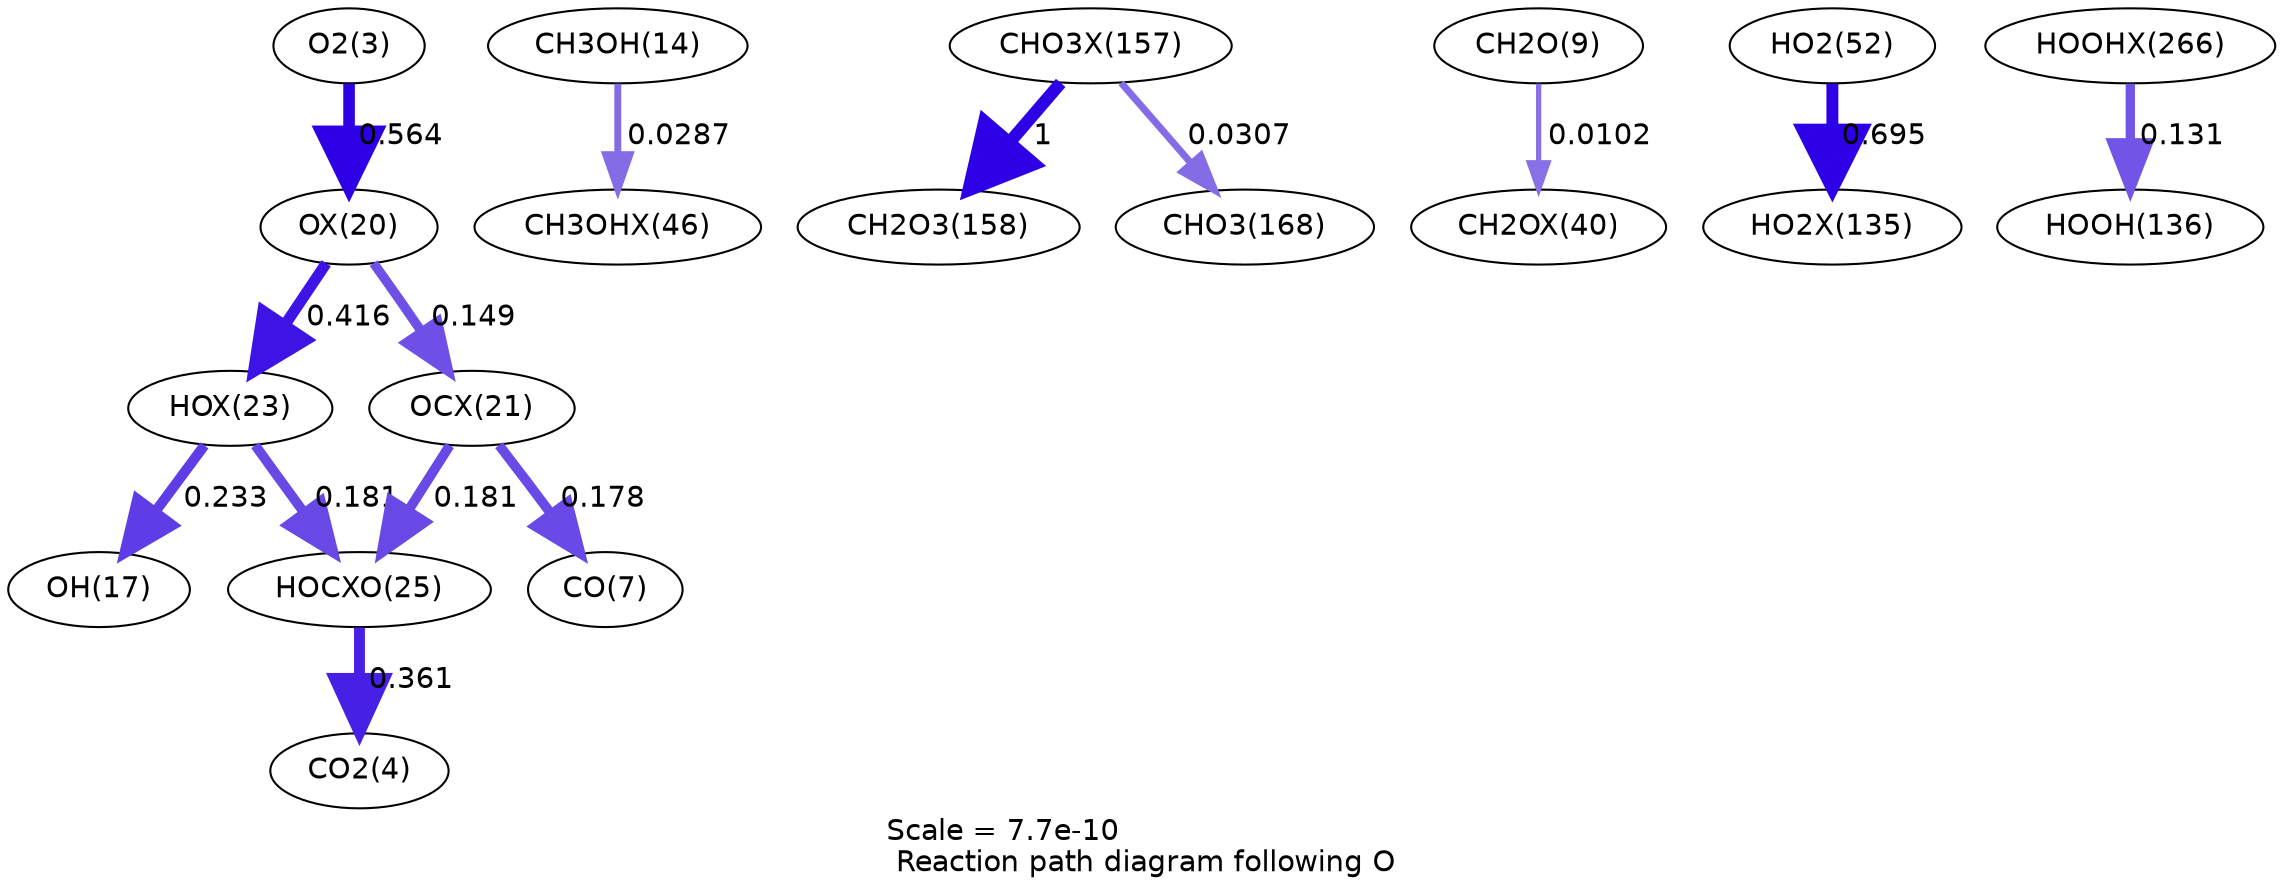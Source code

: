 digraph reaction_paths {
center=1;
s5 -> s33[fontname="Helvetica", penwidth=5.57, arrowsize=2.78, color="0.7, 1.06, 0.9"
, label=" 0.564"];
s33 -> s36[fontname="Helvetica", penwidth=5.34, arrowsize=2.67, color="0.7, 0.916, 0.9"
, label=" 0.416"];
s33 -> s34[fontname="Helvetica", penwidth=4.56, arrowsize=2.28, color="0.7, 0.649, 0.9"
, label=" 0.149"];
s36 -> s19[fontname="Helvetica", penwidth=4.9, arrowsize=2.45, color="0.7, 0.733, 0.9"
, label=" 0.233"];
s36 -> s38[fontname="Helvetica", penwidth=4.71, arrowsize=2.36, color="0.7, 0.681, 0.9"
, label=" 0.181"];
s16 -> s48[fontname="Helvetica", penwidth=3.32, arrowsize=1.66, color="0.7, 0.529, 0.9"
, label=" 0.0287"];
s34 -> s9[fontname="Helvetica", penwidth=4.7, arrowsize=2.35, color="0.7, 0.678, 0.9"
, label=" 0.178"];
s34 -> s38[fontname="Helvetica", penwidth=4.71, arrowsize=2.36, color="0.7, 0.681, 0.9"
, label=" 0.181"];
s38 -> s6[fontname="Helvetica", penwidth=5.23, arrowsize=2.62, color="0.7, 0.861, 0.9"
, label=" 0.361"];
s56 -> s29[fontname="Helvetica", penwidth=6, arrowsize=3, color="0.7, 1.5, 0.9"
, label=" 1"];
s11 -> s45[fontname="Helvetica", penwidth=2.54, arrowsize=1.27, color="0.7, 0.51, 0.9"
, label=" 0.0102"];
s21 -> s50[fontname="Helvetica", penwidth=5.73, arrowsize=2.86, color="0.7, 1.19, 0.9"
, label=" 0.695"];
s56 -> s30[fontname="Helvetica", penwidth=3.37, arrowsize=1.68, color="0.7, 0.531, 0.9"
, label=" 0.0307"];
s58 -> s25[fontname="Helvetica", penwidth=4.46, arrowsize=2.23, color="0.7, 0.631, 0.9"
, label=" 0.131"];
s5 [ fontname="Helvetica", label="O2(3)"];
s6 [ fontname="Helvetica", label="CO2(4)"];
s9 [ fontname="Helvetica", label="CO(7)"];
s11 [ fontname="Helvetica", label="CH2O(9)"];
s16 [ fontname="Helvetica", label="CH3OH(14)"];
s19 [ fontname="Helvetica", label="OH(17)"];
s21 [ fontname="Helvetica", label="HO2(52)"];
s25 [ fontname="Helvetica", label="HOOH(136)"];
s29 [ fontname="Helvetica", label="CH2O3(158)"];
s30 [ fontname="Helvetica", label="CHO3(168)"];
s33 [ fontname="Helvetica", label="OX(20)"];
s34 [ fontname="Helvetica", label="OCX(21)"];
s36 [ fontname="Helvetica", label="HOX(23)"];
s38 [ fontname="Helvetica", label="HOCXO(25)"];
s45 [ fontname="Helvetica", label="CH2OX(40)"];
s48 [ fontname="Helvetica", label="CH3OHX(46)"];
s50 [ fontname="Helvetica", label="HO2X(135)"];
s56 [ fontname="Helvetica", label="CHO3X(157)"];
s58 [ fontname="Helvetica", label="HOOHX(266)"];
 label = "Scale = 7.7e-10\l Reaction path diagram following O";
 fontname = "Helvetica";
}
